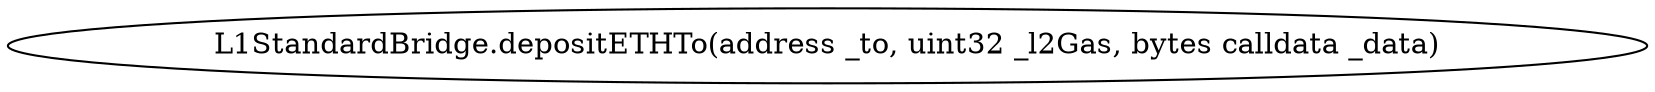 digraph "" {
	graph [bb="0,0,665.16,36"];
	node [label="\N"];
	"L1StandardBridge.depositETHTo(address _to, uint32 _l2Gas, bytes calldata _data)"	 [height=0.5,
		pos="332.58,18",
		width=9.2383];
}
